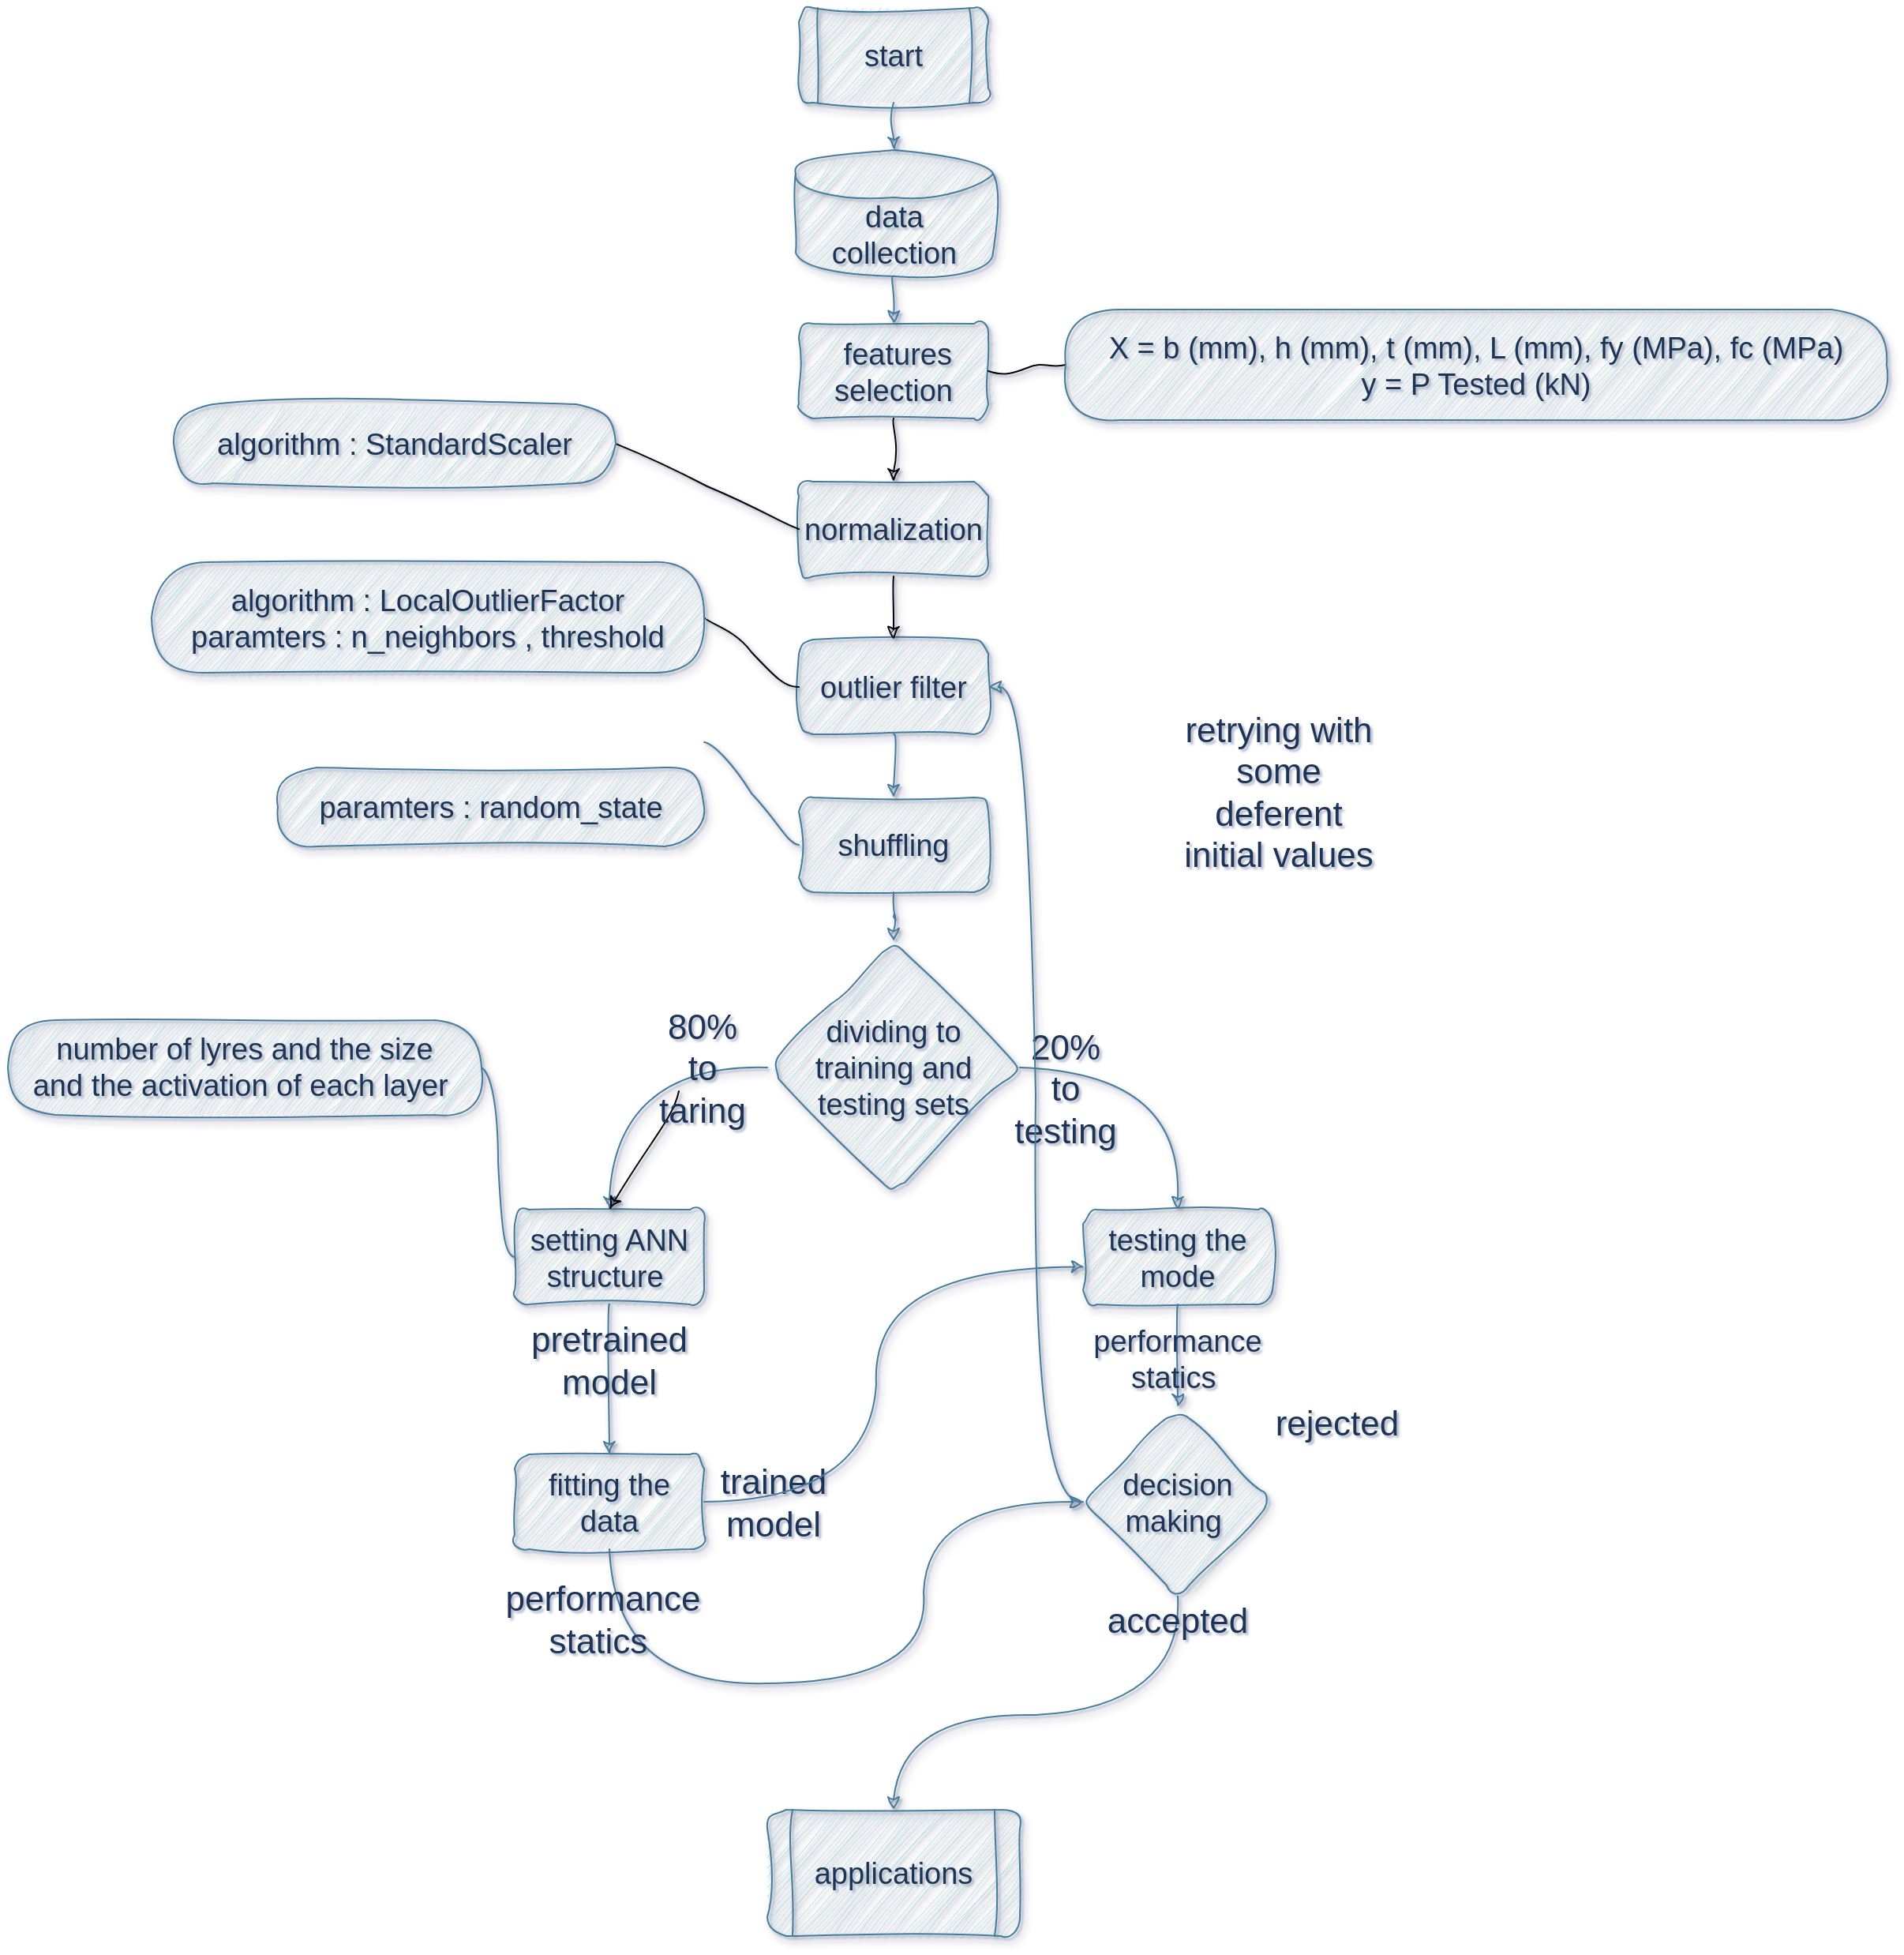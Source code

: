 <mxfile>
    <diagram id="C5RBs43oDa-KdzZeNtuy" name="Page-1">
        <mxGraphModel dx="363" dy="259" grid="1" gridSize="10" guides="1" tooltips="1" connect="1" arrows="1" fold="1" page="1" pageScale="1" pageWidth="1169" pageHeight="1654" background="#ffffff" math="0" shadow="1">
            <root>
                <mxCell id="WIyWlLk6GJQsqaUBKTNV-0"/>
                <mxCell id="WIyWlLk6GJQsqaUBKTNV-1" parent="WIyWlLk6GJQsqaUBKTNV-0"/>
                <mxCell id="g3-n2oAxiO13UJBlfTeH-4" value="outlier filter" style="rounded=1;strokeWidth=1;fontFamily=Helvetica;spacing=8;spacingTop=2;snapToPoint=1;fixDash=0;editable=1;movable=1;resizable=1;rotatable=1;deletable=1;locked=0;connectable=1;backgroundOutline=0;comic=0;shadow=1;fontSize=19;fontColor=#1D3557;labelBackgroundColor=none;labelBorderColor=none;fillColor=#A8DADC;strokeColor=#457B9D;metaEdit=0;align=center;sketch=1;curveFitting=1;jiggle=2;disableMultiStroke=1;disableMultiStrokeFill=1;whiteSpace=wrap;html=1;sketchStyle=rough;enumerate=0;" parent="WIyWlLk6GJQsqaUBKTNV-1" vertex="1">
                    <mxGeometry x="551" y="499" width="120" height="60" as="geometry"/>
                </mxCell>
                <mxCell id="g3-n2oAxiO13UJBlfTeH-14" value="" style="edgeStyle=orthogonalEdgeStyle;rounded=1;orthogonalLoop=1;jettySize=auto;strokeWidth=1;fontFamily=Helvetica;spacing=8;spacingTop=2;snapToPoint=1;fixDash=0;editable=1;movable=1;resizable=1;rotatable=1;deletable=1;locked=0;connectable=1;backgroundOutline=0;comic=0;shadow=1;fontSize=19;fontColor=#1D3557;labelBackgroundColor=none;labelBorderColor=none;strokeColor=#457B9D;curved=1;metaEdit=0;align=center;sketch=1;curveFitting=1;jiggle=2;disableMultiStroke=1;disableMultiStrokeFill=1;html=1;sketchStyle=rough;enumerate=0;" parent="WIyWlLk6GJQsqaUBKTNV-1" source="g3-n2oAxiO13UJBlfTeH-5" target="g3-n2oAxiO13UJBlfTeH-10" edge="1">
                    <mxGeometry relative="1" as="geometry"/>
                </mxCell>
                <mxCell id="g3-n2oAxiO13UJBlfTeH-5" value="shuffling" style="rounded=1;strokeWidth=1;fontFamily=Helvetica;spacing=8;spacingTop=2;snapToPoint=1;fixDash=0;editable=1;movable=1;resizable=1;rotatable=1;deletable=1;locked=0;connectable=1;backgroundOutline=0;comic=0;shadow=1;fontSize=19;fontColor=#1D3557;labelBackgroundColor=none;labelBorderColor=none;fillColor=#A8DADC;strokeColor=#457B9D;metaEdit=0;align=center;sketch=1;curveFitting=1;jiggle=2;disableMultiStroke=1;disableMultiStrokeFill=1;whiteSpace=wrap;html=1;sketchStyle=rough;enumerate=0;" parent="WIyWlLk6GJQsqaUBKTNV-1" vertex="1">
                    <mxGeometry x="551" y="599" width="120" height="60" as="geometry"/>
                </mxCell>
                <mxCell id="g3-n2oAxiO13UJBlfTeH-8" value="" style="endArrow=classic;rounded=1;entryX=0.5;entryY=0;entryDx=0;entryDy=0;exitX=0.5;exitY=1;exitDx=0;exitDy=0;strokeWidth=1;fontFamily=Helvetica;spacing=8;spacingTop=2;snapToPoint=1;fixDash=0;editable=1;movable=1;resizable=1;rotatable=1;deletable=1;locked=0;connectable=1;backgroundOutline=0;comic=0;shadow=1;fontSize=19;fontColor=#1D3557;labelBackgroundColor=none;labelBorderColor=none;strokeColor=#457B9D;curved=1;metaEdit=0;align=center;sketch=1;curveFitting=1;jiggle=2;disableMultiStroke=1;disableMultiStrokeFill=1;html=1;sketchStyle=rough;enumerate=0;" parent="WIyWlLk6GJQsqaUBKTNV-1" source="g3-n2oAxiO13UJBlfTeH-4" target="g3-n2oAxiO13UJBlfTeH-5" edge="1">
                    <mxGeometry width="50" height="50" relative="1" as="geometry">
                        <mxPoint x="620" y="531" as="sourcePoint"/>
                        <mxPoint x="620" y="571" as="targetPoint"/>
                    </mxGeometry>
                </mxCell>
                <mxCell id="g3-n2oAxiO13UJBlfTeH-21" value="" style="edgeStyle=orthogonalEdgeStyle;rounded=1;orthogonalLoop=1;jettySize=auto;entryX=0.5;entryY=0;entryDx=0;entryDy=0;strokeWidth=1;fontFamily=Helvetica;spacing=8;spacingTop=2;snapToPoint=1;fixDash=0;editable=1;movable=1;resizable=1;rotatable=1;deletable=1;locked=0;connectable=1;backgroundOutline=0;comic=0;shadow=1;fontSize=19;fontColor=#1D3557;labelBackgroundColor=none;labelBorderColor=none;strokeColor=#457B9D;curved=1;metaEdit=0;align=center;sketch=1;curveFitting=1;jiggle=2;disableMultiStroke=1;disableMultiStrokeFill=1;html=1;sketchStyle=rough;enumerate=0;" parent="WIyWlLk6GJQsqaUBKTNV-1" source="g3-n2oAxiO13UJBlfTeH-10" target="g3-n2oAxiO13UJBlfTeH-15" edge="1">
                    <mxGeometry relative="1" as="geometry"/>
                </mxCell>
                <mxCell id="g3-n2oAxiO13UJBlfTeH-30" value="" style="edgeStyle=orthogonalEdgeStyle;rounded=1;orthogonalLoop=1;jettySize=auto;entryX=0.5;entryY=0;entryDx=0;entryDy=0;strokeWidth=1;fontFamily=Helvetica;spacing=8;spacingTop=2;snapToPoint=1;fixDash=0;editable=1;movable=1;resizable=1;rotatable=1;deletable=1;locked=0;connectable=1;backgroundOutline=0;comic=0;shadow=1;fontSize=19;fontColor=#1D3557;labelBackgroundColor=none;labelBorderColor=none;strokeColor=#457B9D;curved=1;metaEdit=0;align=center;sketch=1;curveFitting=1;jiggle=2;disableMultiStroke=1;disableMultiStrokeFill=1;html=1;sketchStyle=rough;enumerate=0;" parent="WIyWlLk6GJQsqaUBKTNV-1" source="g3-n2oAxiO13UJBlfTeH-10" target="g3-n2oAxiO13UJBlfTeH-17" edge="1">
                    <mxGeometry relative="1" as="geometry"/>
                </mxCell>
                <mxCell id="g3-n2oAxiO13UJBlfTeH-10" value="dividing to &lt;br&gt;training and testing sets" style="rhombus;strokeWidth=1;fontFamily=Helvetica;spacing=8;spacingTop=2;snapToPoint=1;fixDash=0;editable=1;movable=1;resizable=1;rotatable=1;deletable=1;locked=0;connectable=1;backgroundOutline=0;comic=0;shadow=1;fontSize=19;fontColor=#1D3557;labelBackgroundColor=none;labelBorderColor=none;fillColor=#A8DADC;strokeColor=#457B9D;rounded=1;metaEdit=0;align=center;sketch=1;curveFitting=1;jiggle=2;disableMultiStroke=1;disableMultiStrokeFill=1;whiteSpace=wrap;html=1;sketchStyle=rough;enumerate=0;" parent="WIyWlLk6GJQsqaUBKTNV-1" vertex="1">
                    <mxGeometry x="531" y="690" width="160" height="160" as="geometry"/>
                </mxCell>
                <mxCell id="g3-n2oAxiO13UJBlfTeH-11" value="20% to testing" style="text;align=center;verticalAlign=middle;rounded=1;strokeWidth=1;fontFamily=Helvetica;spacing=8;spacingTop=2;snapToPoint=1;fixDash=0;editable=1;movable=1;resizable=1;rotatable=1;deletable=1;locked=0;connectable=1;backgroundOutline=0;comic=0;shadow=1;fontSize=22;fontColor=#1D3557;labelBackgroundColor=none;labelBorderColor=none;metaEdit=0;sketch=1;curveFitting=1;jiggle=2;disableMultiStroke=1;disableMultiStrokeFill=1;whiteSpace=wrap;html=1;sketchStyle=rough;enumerate=0;" parent="WIyWlLk6GJQsqaUBKTNV-1" vertex="1">
                    <mxGeometry x="690" y="768" width="60" height="30" as="geometry"/>
                </mxCell>
                <mxCell id="g3-n2oAxiO13UJBlfTeH-22" value="" style="edgeStyle=orthogonalEdgeStyle;rounded=1;orthogonalLoop=1;jettySize=auto;entryX=0.5;entryY=0;entryDx=0;entryDy=0;strokeWidth=1;fontFamily=Helvetica;spacing=8;spacingTop=2;snapToPoint=1;fixDash=0;editable=1;movable=1;resizable=1;rotatable=1;deletable=1;locked=0;connectable=1;backgroundOutline=0;comic=0;shadow=1;fontSize=19;fontColor=#1D3557;labelBackgroundColor=none;labelBorderColor=none;strokeColor=#457B9D;curved=1;metaEdit=0;align=center;sketch=1;curveFitting=1;jiggle=2;disableMultiStroke=1;disableMultiStrokeFill=1;html=1;sketchStyle=rough;enumerate=0;" parent="WIyWlLk6GJQsqaUBKTNV-1" source="g3-n2oAxiO13UJBlfTeH-15" target="g3-n2oAxiO13UJBlfTeH-16" edge="1">
                    <mxGeometry relative="1" as="geometry"/>
                </mxCell>
                <mxCell id="g3-n2oAxiO13UJBlfTeH-15" value="setting ANN structure " style="rounded=1;strokeWidth=1;fontFamily=Helvetica;spacing=8;spacingTop=2;snapToPoint=1;fixDash=0;editable=1;movable=1;resizable=1;rotatable=1;deletable=1;locked=0;connectable=1;backgroundOutline=0;comic=0;shadow=1;fontSize=19;fontColor=#1D3557;labelBackgroundColor=none;labelBorderColor=none;fillColor=#A8DADC;strokeColor=#457B9D;metaEdit=0;align=center;sketch=1;curveFitting=1;jiggle=2;disableMultiStroke=1;disableMultiStrokeFill=1;whiteSpace=wrap;html=1;sketchStyle=rough;enumerate=0;" parent="WIyWlLk6GJQsqaUBKTNV-1" vertex="1">
                    <mxGeometry x="371" y="860" width="120" height="60" as="geometry"/>
                </mxCell>
                <mxCell id="K5SKpRPEYrI_HWHOqMPw-5" value="" style="edgeStyle=orthogonalEdgeStyle;rounded=1;orthogonalLoop=1;jettySize=auto;strokeWidth=1;fontSize=19;fontColor=#1D3557;labelBackgroundColor=none;labelBorderColor=none;strokeColor=#457B9D;curved=1;snapToPoint=1;metaEdit=0;align=center;fontFamily=Helvetica;fixDash=0;sketch=1;curveFitting=1;jiggle=2;shadow=1;disableMultiStroke=1;disableMultiStrokeFill=1;html=1;sketchStyle=rough;enumerate=0;" parent="WIyWlLk6GJQsqaUBKTNV-1" source="g3-n2oAxiO13UJBlfTeH-16" target="g3-n2oAxiO13UJBlfTeH-20" edge="1">
                    <mxGeometry relative="1" as="geometry">
                        <Array as="points">
                            <mxPoint x="431" y="1160"/>
                            <mxPoint x="630" y="1160"/>
                            <mxPoint x="630" y="1045"/>
                        </Array>
                    </mxGeometry>
                </mxCell>
                <mxCell id="g3-n2oAxiO13UJBlfTeH-16" value="fitting the data" style="rounded=1;strokeWidth=1;fontFamily=Helvetica;spacing=8;spacingTop=2;snapToPoint=1;fixDash=0;editable=1;movable=1;resizable=1;rotatable=1;deletable=1;locked=0;connectable=1;backgroundOutline=0;comic=0;shadow=1;fontSize=19;fontColor=#1D3557;labelBackgroundColor=none;labelBorderColor=none;fillColor=#A8DADC;strokeColor=#457B9D;metaEdit=0;align=center;sketch=1;curveFitting=1;jiggle=2;disableMultiStroke=1;disableMultiStrokeFill=1;whiteSpace=wrap;html=1;sketchStyle=rough;enumerate=0;" parent="WIyWlLk6GJQsqaUBKTNV-1" vertex="1">
                    <mxGeometry x="371" y="1015" width="120" height="60" as="geometry"/>
                </mxCell>
                <mxCell id="g3-n2oAxiO13UJBlfTeH-31" value="" style="edgeStyle=orthogonalEdgeStyle;rounded=1;orthogonalLoop=1;jettySize=auto;strokeWidth=1;fontFamily=Helvetica;spacing=8;spacingTop=2;snapToPoint=1;fixDash=0;editable=1;movable=1;resizable=1;rotatable=1;deletable=1;locked=0;connectable=1;backgroundOutline=0;comic=0;shadow=1;fontSize=19;fontColor=#1D3557;labelBackgroundColor=none;labelBorderColor=none;strokeColor=#457B9D;curved=1;metaEdit=0;align=center;sketch=1;curveFitting=1;jiggle=2;disableMultiStroke=1;disableMultiStrokeFill=1;html=1;sketchStyle=rough;enumerate=0;" parent="WIyWlLk6GJQsqaUBKTNV-1" source="g3-n2oAxiO13UJBlfTeH-17" target="g3-n2oAxiO13UJBlfTeH-20" edge="1">
                    <mxGeometry relative="1" as="geometry"/>
                </mxCell>
                <mxCell id="g3-n2oAxiO13UJBlfTeH-17" value="testing the mode" style="rounded=1;strokeWidth=1;fontFamily=Helvetica;spacing=8;spacingTop=2;snapToPoint=1;fixDash=0;editable=1;movable=1;resizable=1;rotatable=1;deletable=1;locked=0;connectable=1;backgroundOutline=0;comic=0;shadow=1;fontSize=19;fontColor=#1D3557;labelBackgroundColor=none;labelBorderColor=none;fillColor=#A8DADC;strokeColor=#457B9D;metaEdit=0;align=center;sketch=1;curveFitting=1;jiggle=2;disableMultiStroke=1;disableMultiStrokeFill=1;whiteSpace=wrap;html=1;sketchStyle=rough;enumerate=0;" parent="WIyWlLk6GJQsqaUBKTNV-1" vertex="1">
                    <mxGeometry x="731" y="860" width="120" height="60" as="geometry"/>
                </mxCell>
                <mxCell id="K5SKpRPEYrI_HWHOqMPw-0" value="" style="edgeStyle=orthogonalEdgeStyle;rounded=1;orthogonalLoop=1;jettySize=auto;strokeWidth=1;fontSize=19;fontColor=#1D3557;labelBackgroundColor=none;labelBorderColor=none;strokeColor=#457B9D;curved=1;snapToPoint=1;metaEdit=0;align=center;fontFamily=Helvetica;fixDash=0;sketch=1;curveFitting=1;jiggle=2;shadow=1;disableMultiStroke=1;disableMultiStrokeFill=1;html=1;sketchStyle=rough;enumerate=0;" parent="WIyWlLk6GJQsqaUBKTNV-1" source="g3-n2oAxiO13UJBlfTeH-20" target="g3-n2oAxiO13UJBlfTeH-48" edge="1">
                    <mxGeometry relative="1" as="geometry">
                        <Array as="points">
                            <mxPoint x="791" y="1180"/>
                            <mxPoint x="611" y="1180"/>
                        </Array>
                    </mxGeometry>
                </mxCell>
                <mxCell id="g3-n2oAxiO13UJBlfTeH-20" value="decision making " style="rhombus;strokeWidth=1;fontFamily=Helvetica;spacing=8;spacingTop=2;snapToPoint=1;fixDash=0;editable=1;movable=1;resizable=1;rotatable=1;deletable=1;locked=0;connectable=1;backgroundOutline=0;comic=0;shadow=1;fontSize=19;fontColor=#1D3557;labelBackgroundColor=none;labelBorderColor=none;fillColor=#A8DADC;strokeColor=#457B9D;rounded=1;metaEdit=0;align=center;sketch=1;curveFitting=1;jiggle=2;disableMultiStroke=1;disableMultiStrokeFill=1;whiteSpace=wrap;html=1;sketchStyle=rough;enumerate=0;" parent="WIyWlLk6GJQsqaUBKTNV-1" vertex="1">
                    <mxGeometry x="731" y="985" width="120" height="120" as="geometry"/>
                </mxCell>
                <mxCell id="g3-n2oAxiO13UJBlfTeH-25" value="trained&lt;br&gt;model" style="text;align=center;verticalAlign=middle;rounded=1;strokeWidth=1;fontFamily=Helvetica;spacing=8;spacingTop=2;snapToPoint=1;fixDash=0;editable=1;movable=1;resizable=1;rotatable=1;deletable=1;locked=0;connectable=1;backgroundOutline=0;comic=0;shadow=1;fontSize=22;fontColor=#1D3557;labelBackgroundColor=none;labelBorderColor=none;metaEdit=0;sketch=1;curveFitting=1;jiggle=2;disableMultiStroke=1;disableMultiStrokeFill=1;whiteSpace=wrap;html=1;sketchStyle=rough;enumerate=0;" parent="WIyWlLk6GJQsqaUBKTNV-1" vertex="1">
                    <mxGeometry x="500" y="1030" width="70" height="30" as="geometry"/>
                </mxCell>
                <mxCell id="g3-n2oAxiO13UJBlfTeH-34" value="pretrained model" style="text;align=center;verticalAlign=middle;rounded=1;strokeWidth=1;fontFamily=Helvetica;spacing=8;spacingTop=2;snapToPoint=1;fixDash=0;editable=1;movable=1;resizable=1;rotatable=1;deletable=1;locked=0;connectable=1;backgroundOutline=0;comic=0;shadow=1;fontSize=22;fontColor=#1D3557;labelBackgroundColor=none;labelBorderColor=none;metaEdit=0;sketch=1;curveFitting=1;jiggle=2;disableMultiStroke=1;disableMultiStrokeFill=1;whiteSpace=wrap;html=1;sketchStyle=rough;enumerate=0;" parent="WIyWlLk6GJQsqaUBKTNV-1" vertex="1">
                    <mxGeometry x="381" y="940" width="100" height="30" as="geometry"/>
                </mxCell>
                <mxCell id="g3-n2oAxiO13UJBlfTeH-38" value="rejected" style="text;align=center;verticalAlign=middle;rounded=1;strokeWidth=1;fontFamily=Helvetica;spacing=8;spacingTop=2;snapToPoint=1;fixDash=0;editable=1;movable=1;resizable=1;rotatable=1;deletable=1;locked=0;connectable=1;backgroundOutline=0;comic=0;shadow=1;fontSize=22;fontColor=#1D3557;labelBackgroundColor=none;labelBorderColor=none;metaEdit=0;sketch=1;curveFitting=1;jiggle=2;disableMultiStroke=1;disableMultiStrokeFill=1;whiteSpace=wrap;html=1;sketchStyle=rough;enumerate=0;" parent="WIyWlLk6GJQsqaUBKTNV-1" vertex="1">
                    <mxGeometry x="862" y="980" width="60" height="30" as="geometry"/>
                </mxCell>
                <mxCell id="g3-n2oAxiO13UJBlfTeH-43" value="retrying with some deferent initial values" style="text;align=center;verticalAlign=middle;rounded=1;strokeWidth=1;fontFamily=Helvetica;spacing=8;spacingTop=2;snapToPoint=1;fixDash=0;editable=1;movable=1;resizable=1;rotatable=1;deletable=1;locked=0;connectable=1;backgroundOutline=0;comic=0;shadow=1;fontSize=22;fontColor=#1D3557;labelBackgroundColor=none;labelBorderColor=none;metaEdit=0;sketch=1;curveFitting=1;jiggle=2;disableMultiStroke=1;disableMultiStrokeFill=1;whiteSpace=wrap;html=1;sketchStyle=rough;enumerate=0;" parent="WIyWlLk6GJQsqaUBKTNV-1" vertex="1">
                    <mxGeometry x="780" y="580" width="150" height="30" as="geometry"/>
                </mxCell>
                <mxCell id="g3-n2oAxiO13UJBlfTeH-48" value="applications" style="shape=process;backgroundOutline=0;strokeWidth=1;fontFamily=Helvetica;spacing=8;spacingTop=2;snapToPoint=1;fixDash=0;editable=1;movable=1;resizable=1;rotatable=1;deletable=1;locked=0;connectable=1;comic=0;shadow=1;fontSize=19;fontColor=#1D3557;labelBackgroundColor=none;labelBorderColor=none;fillColor=#A8DADC;strokeColor=#457B9D;rounded=1;metaEdit=0;align=center;sketch=1;curveFitting=1;jiggle=2;disableMultiStroke=1;disableMultiStrokeFill=1;whiteSpace=wrap;html=1;sketchStyle=rough;enumerate=0;" parent="WIyWlLk6GJQsqaUBKTNV-1" vertex="1">
                    <mxGeometry x="531" y="1240" width="160" height="80" as="geometry"/>
                </mxCell>
                <mxCell id="g3-n2oAxiO13UJBlfTeH-50" value="accepted" style="text;align=center;verticalAlign=middle;rounded=1;strokeWidth=1;fontFamily=Helvetica;spacing=8;spacingTop=2;snapToPoint=1;fixDash=0;editable=1;movable=1;resizable=1;rotatable=1;deletable=1;locked=0;connectable=1;backgroundOutline=0;comic=0;shadow=1;fontSize=22;fontColor=#1D3557;labelBackgroundColor=none;labelBorderColor=none;metaEdit=0;sketch=1;curveFitting=1;jiggle=2;disableMultiStroke=1;disableMultiStrokeFill=1;whiteSpace=wrap;html=1;sketchStyle=rough;enumerate=0;" parent="WIyWlLk6GJQsqaUBKTNV-1" vertex="1">
                    <mxGeometry x="761" y="1105" width="60" height="30" as="geometry"/>
                </mxCell>
                <mxCell id="39" value="" style="edgeStyle=entityRelationEdgeStyle;startArrow=none;endArrow=none;segment=10;curved=1;sourcePerimeterSpacing=0;targetPerimeterSpacing=0;entryX=0;entryY=0.5;entryDx=0;entryDy=0;rounded=1;metaEdit=0;fixDash=0;snapToPoint=1;strokeWidth=1;sketch=1;curveFitting=1;jiggle=2;shadow=1;disableMultiStroke=1;disableMultiStrokeFill=1;labelBorderColor=none;html=1;sketchStyle=rough;enumerate=0;" edge="1" parent="WIyWlLk6GJQsqaUBKTNV-1" source="g3-n2oAxiO13UJBlfTeH-53" target="g3-n2oAxiO13UJBlfTeH-4">
                    <mxGeometry relative="1" as="geometry"/>
                </mxCell>
                <mxCell id="g3-n2oAxiO13UJBlfTeH-53" value="&#9;algorithm :&amp;nbsp;LocalOutlierFactor&lt;br&gt;&#9;paramters :&amp;nbsp;n_neighbors ,&amp;nbsp;threshold" style="whiteSpace=wrap;rounded=1;arcSize=50;align=center;verticalAlign=middle;strokeWidth=1;autosize=1;spacing=8;treeFolding=1;treeMoving=1;newEdgeStyle={&quot;edgeStyle&quot;:&quot;entityRelationEdgeStyle&quot;,&quot;startArrow&quot;:&quot;none&quot;,&quot;endArrow&quot;:&quot;none&quot;,&quot;segment&quot;:10,&quot;curved&quot;:1,&quot;sourcePerimeterSpacing&quot;:0,&quot;targetPerimeterSpacing&quot;:0};fontFamily=Helvetica;spacingTop=2;snapToPoint=1;fixDash=0;editable=1;movable=1;resizable=1;rotatable=1;deletable=1;locked=0;connectable=1;backgroundOutline=0;comic=0;shadow=1;fontSize=19;fontColor=#1D3557;labelBackgroundColor=none;labelBorderColor=none;fillColor=#A8DADC;strokeColor=#457B9D;metaEdit=0;sketch=1;curveFitting=1;jiggle=2;disableMultiStroke=1;disableMultiStrokeFill=1;html=1;sketchStyle=rough;enumerate=0;" parent="WIyWlLk6GJQsqaUBKTNV-1" vertex="1">
                    <mxGeometry x="141" y="450" width="350" height="70" as="geometry"/>
                </mxCell>
                <mxCell id="g3-n2oAxiO13UJBlfTeH-56" value="" style="edgeStyle=entityRelationEdgeStyle;rounded=1;orthogonalLoop=1;jettySize=auto;startArrow=none;endArrow=none;segment=10;curved=1;sourcePerimeterSpacing=0;targetPerimeterSpacing=0;entryX=0;entryY=0.5;entryDx=0;entryDy=0;strokeWidth=1;fontFamily=Helvetica;spacing=8;spacingTop=2;snapToPoint=1;fixDash=0;editable=1;movable=1;resizable=1;rotatable=1;deletable=1;locked=0;connectable=1;backgroundOutline=0;comic=0;shadow=1;fontSize=19;fontColor=#1D3557;labelBackgroundColor=none;labelBorderColor=none;strokeColor=#457B9D;metaEdit=0;align=center;sketch=1;curveFitting=1;jiggle=2;disableMultiStroke=1;disableMultiStrokeFill=1;html=1;sketchStyle=rough;enumerate=0;" parent="WIyWlLk6GJQsqaUBKTNV-1" target="g3-n2oAxiO13UJBlfTeH-5" edge="1">
                    <mxGeometry relative="1" as="geometry">
                        <mxPoint x="491" y="564" as="sourcePoint"/>
                    </mxGeometry>
                </mxCell>
                <mxCell id="g3-n2oAxiO13UJBlfTeH-55" value="paramters : random_state" style="whiteSpace=wrap;rounded=1;arcSize=50;align=center;verticalAlign=middle;strokeWidth=1;autosize=1;spacing=8;treeFolding=1;treeMoving=1;newEdgeStyle={&quot;edgeStyle&quot;:&quot;entityRelationEdgeStyle&quot;,&quot;startArrow&quot;:&quot;none&quot;,&quot;endArrow&quot;:&quot;none&quot;,&quot;segment&quot;:10,&quot;curved&quot;:1,&quot;sourcePerimeterSpacing&quot;:0,&quot;targetPerimeterSpacing&quot;:0};fontFamily=Helvetica;spacingTop=2;snapToPoint=1;fixDash=0;editable=1;movable=1;resizable=1;rotatable=1;deletable=1;locked=0;connectable=1;backgroundOutline=0;comic=0;shadow=1;fontSize=19;fontColor=#1D3557;labelBackgroundColor=none;labelBorderColor=none;fillColor=#A8DADC;strokeColor=#457B9D;metaEdit=0;sketch=1;curveFitting=1;jiggle=2;disableMultiStroke=1;disableMultiStrokeFill=1;html=1;sketchStyle=rough;enumerate=0;" parent="WIyWlLk6GJQsqaUBKTNV-1" vertex="1">
                    <mxGeometry x="221" y="580" width="270" height="50" as="geometry"/>
                </mxCell>
                <mxCell id="g3-n2oAxiO13UJBlfTeH-63" value="" style="edgeStyle=entityRelationEdgeStyle;rounded=1;orthogonalLoop=1;jettySize=auto;startArrow=none;endArrow=none;segment=10;curved=1;sourcePerimeterSpacing=0;targetPerimeterSpacing=0;entryX=0;entryY=0.5;entryDx=0;entryDy=0;strokeWidth=1;snapToPoint=1;fixDash=0;editable=1;movable=1;resizable=1;rotatable=1;deletable=1;locked=0;connectable=1;backgroundOutline=0;comic=0;shadow=1;fontSize=19;fontColor=#1D3557;labelBackgroundColor=none;labelBorderColor=none;strokeColor=#457B9D;metaEdit=0;align=center;fontFamily=Helvetica;sketch=1;curveFitting=1;jiggle=2;disableMultiStroke=1;disableMultiStrokeFill=1;html=1;sketchStyle=rough;enumerate=0;" parent="WIyWlLk6GJQsqaUBKTNV-1" source="g3-n2oAxiO13UJBlfTeH-59" target="g3-n2oAxiO13UJBlfTeH-15" edge="1">
                    <mxGeometry relative="1" as="geometry"/>
                </mxCell>
                <mxCell id="g3-n2oAxiO13UJBlfTeH-59" value="number of lyres and the size &lt;br&gt;and the activation of each layer&amp;nbsp;" style="whiteSpace=wrap;rounded=1;arcSize=50;align=center;verticalAlign=middle;strokeWidth=1;autosize=1;spacing=4;treeFolding=1;treeMoving=1;newEdgeStyle={&quot;edgeStyle&quot;:&quot;entityRelationEdgeStyle&quot;,&quot;startArrow&quot;:&quot;none&quot;,&quot;endArrow&quot;:&quot;none&quot;,&quot;segment&quot;:10,&quot;curved&quot;:1,&quot;sourcePerimeterSpacing&quot;:0,&quot;targetPerimeterSpacing&quot;:0};snapToPoint=1;fixDash=0;editable=1;movable=1;resizable=1;rotatable=1;deletable=1;locked=0;connectable=1;backgroundOutline=0;comic=0;shadow=1;fontSize=19;fontColor=#1D3557;labelBackgroundColor=none;labelBorderColor=none;fillColor=#A8DADC;strokeColor=#457B9D;metaEdit=0;fontFamily=Helvetica;sketch=1;curveFitting=1;jiggle=2;disableMultiStroke=1;disableMultiStrokeFill=1;html=1;sketchStyle=rough;enumerate=0;" parent="WIyWlLk6GJQsqaUBKTNV-1" vertex="1">
                    <mxGeometry x="50" y="740" width="300" height="60" as="geometry"/>
                </mxCell>
                <mxCell id="g3-n2oAxiO13UJBlfTeH-69" value="" style="edgeStyle=orthogonalEdgeStyle;rounded=1;orthogonalLoop=1;jettySize=auto;entryX=0.008;entryY=0.604;entryDx=0;entryDy=0;entryPerimeter=0;strokeWidth=1;fontSize=19;fontColor=#1D3557;labelBackgroundColor=none;labelBorderColor=none;strokeColor=#457B9D;curved=1;snapToPoint=1;metaEdit=0;align=center;fontFamily=Helvetica;fixDash=0;sketch=1;curveFitting=1;jiggle=2;shadow=1;disableMultiStroke=1;disableMultiStrokeFill=1;html=1;sketchStyle=rough;enumerate=0;" parent="WIyWlLk6GJQsqaUBKTNV-1" source="g3-n2oAxiO13UJBlfTeH-16" target="g3-n2oAxiO13UJBlfTeH-17" edge="1">
                    <mxGeometry relative="1" as="geometry">
                        <Array as="points">
                            <mxPoint x="600" y="1045"/>
                            <mxPoint x="600" y="896"/>
                        </Array>
                    </mxGeometry>
                </mxCell>
                <mxCell id="2" value="performance statics " style="text;strokeColor=none;fillColor=none;align=center;verticalAlign=middle;rounded=1;fontSize=19;fontColor=#1D3557;labelBackgroundColor=none;labelBorderColor=none;snapToPoint=1;metaEdit=0;fontFamily=Helvetica;fixDash=0;strokeWidth=1;sketch=1;curveFitting=1;jiggle=2;shadow=1;disableMultiStroke=1;disableMultiStrokeFill=1;whiteSpace=wrap;html=1;sketchStyle=rough;enumerate=0;" parent="WIyWlLk6GJQsqaUBKTNV-1" vertex="1">
                    <mxGeometry x="711" y="940" width="160" height="30" as="geometry"/>
                </mxCell>
                <mxCell id="3" value="performance statics " style="text;strokeColor=none;fillColor=none;align=center;verticalAlign=middle;rounded=1;fontSize=22;fontColor=#1D3557;labelBackgroundColor=none;labelBorderColor=none;snapToPoint=1;metaEdit=0;fontFamily=Helvetica;fixDash=0;strokeWidth=1;sketch=1;curveFitting=1;jiggle=2;shadow=1;disableMultiStroke=1;disableMultiStrokeFill=1;whiteSpace=wrap;html=1;sketchStyle=rough;enumerate=0;" parent="WIyWlLk6GJQsqaUBKTNV-1" vertex="1">
                    <mxGeometry x="347" y="1105" width="160" height="30" as="geometry"/>
                </mxCell>
                <mxCell id="41" value="" style="edgeStyle=none;rounded=1;metaEdit=0;fixDash=0;snapToPoint=1;strokeWidth=1;sketch=1;curveFitting=1;jiggle=2;shadow=1;disableMultiStroke=1;disableMultiStrokeFill=1;labelBorderColor=none;html=1;sketchStyle=rough;enumerate=0;" edge="1" parent="WIyWlLk6GJQsqaUBKTNV-1" source="12" target="g3-n2oAxiO13UJBlfTeH-15">
                    <mxGeometry relative="1" as="geometry"/>
                </mxCell>
                <mxCell id="12" value="80% to taring" style="text;align=center;verticalAlign=middle;rounded=1;strokeWidth=1;fontFamily=Helvetica;spacing=8;spacingTop=2;snapToPoint=1;fixDash=0;editable=1;movable=1;resizable=1;rotatable=1;deletable=1;locked=0;connectable=1;backgroundOutline=0;comic=0;shadow=1;fontSize=22;fontColor=#1D3557;labelBackgroundColor=none;labelBorderColor=none;metaEdit=0;sketch=1;curveFitting=1;jiggle=2;disableMultiStroke=1;disableMultiStrokeFill=1;whiteSpace=wrap;html=1;sketchStyle=rough;enumerate=0;" parent="WIyWlLk6GJQsqaUBKTNV-1" vertex="1">
                    <mxGeometry x="460" y="755" width="60" height="30" as="geometry"/>
                </mxCell>
                <mxCell id="40" value="" style="edgeStyle=none;rounded=1;metaEdit=0;fixDash=0;snapToPoint=1;strokeWidth=1;sketch=1;curveFitting=1;jiggle=2;shadow=1;disableMultiStroke=1;disableMultiStrokeFill=1;labelBorderColor=none;html=1;sketchStyle=rough;enumerate=0;" edge="1" parent="WIyWlLk6GJQsqaUBKTNV-1" source="26" target="33">
                    <mxGeometry relative="1" as="geometry"/>
                </mxCell>
                <mxCell id="26" value=" features selection" style="rounded=1;strokeWidth=1;fontFamily=Helvetica;spacing=8;spacingTop=2;snapToPoint=1;fixDash=0;editable=1;movable=1;resizable=1;rotatable=1;deletable=1;locked=0;connectable=1;backgroundOutline=0;comic=0;shadow=1;fontSize=19;fontColor=#1D3557;labelBackgroundColor=none;labelBorderColor=none;fillColor=#A8DADC;strokeColor=#457B9D;metaEdit=0;align=center;sketch=1;curveFitting=1;jiggle=2;disableMultiStroke=1;disableMultiStrokeFill=1;whiteSpace=wrap;html=1;sketchStyle=rough;enumerate=0;" vertex="1" parent="WIyWlLk6GJQsqaUBKTNV-1">
                    <mxGeometry x="551" y="299" width="120" height="60" as="geometry"/>
                </mxCell>
                <mxCell id="27" value="data collection" style="shape=cylinder3;boundedLbl=1;backgroundOutline=0;size=15;strokeWidth=1;fontFamily=Helvetica;spacing=8;spacingTop=2;snapToPoint=1;fixDash=0;editable=1;movable=1;resizable=1;rotatable=1;deletable=1;locked=0;connectable=1;comic=0;shadow=1;fontSize=19;fontColor=#1D3557;labelBackgroundColor=none;labelBorderColor=none;fillColor=#A8DADC;strokeColor=#457B9D;rounded=1;metaEdit=0;align=center;sketch=1;curveFitting=1;jiggle=2;disableMultiStroke=1;disableMultiStrokeFill=1;whiteSpace=wrap;html=1;sketchStyle=rough;enumerate=0;" vertex="1" parent="WIyWlLk6GJQsqaUBKTNV-1">
                    <mxGeometry x="549" y="189" width="125" height="80" as="geometry"/>
                </mxCell>
                <mxCell id="28" value="" style="endArrow=classic;rounded=1;entryX=0.5;entryY=0;entryDx=0;entryDy=0;strokeWidth=1;fontFamily=Helvetica;spacing=8;spacingTop=2;snapToPoint=1;fixDash=0;editable=1;movable=1;resizable=1;rotatable=1;deletable=1;locked=0;connectable=1;backgroundOutline=0;comic=0;shadow=1;fontSize=19;fontColor=#1D3557;labelBackgroundColor=none;labelBorderColor=none;strokeColor=#457B9D;curved=1;metaEdit=0;align=center;sketch=1;curveFitting=1;jiggle=2;disableMultiStroke=1;disableMultiStrokeFill=1;html=1;sketchStyle=rough;enumerate=0;" edge="1" source="27" target="26" parent="WIyWlLk6GJQsqaUBKTNV-1">
                    <mxGeometry width="50" height="50" relative="1" as="geometry">
                        <mxPoint x="424" y="399" as="sourcePoint"/>
                        <mxPoint x="474" y="349" as="targetPoint"/>
                    </mxGeometry>
                </mxCell>
                <mxCell id="29" value="start" style="shape=process;backgroundOutline=0;strokeWidth=1;fontFamily=Helvetica;spacing=8;spacingTop=2;snapToPoint=1;fixDash=0;editable=1;movable=1;resizable=1;rotatable=1;deletable=1;locked=0;connectable=1;comic=0;shadow=1;fontSize=19;fontColor=#1D3557;labelBackgroundColor=none;labelBorderColor=none;fillColor=#A8DADC;strokeColor=#457B9D;rounded=1;metaEdit=0;align=center;sketch=1;curveFitting=1;jiggle=2;disableMultiStroke=1;disableMultiStrokeFill=1;whiteSpace=wrap;html=1;sketchStyle=rough;enumerate=0;" vertex="1" parent="WIyWlLk6GJQsqaUBKTNV-1">
                    <mxGeometry x="551" y="99" width="120" height="60" as="geometry"/>
                </mxCell>
                <mxCell id="30" value="" style="edgeStyle=orthogonalEdgeStyle;rounded=1;orthogonalLoop=1;jettySize=auto;entryX=0.5;entryY=0;entryDx=0;entryDy=0;entryPerimeter=0;strokeWidth=1;fontFamily=Helvetica;spacing=8;spacingTop=2;snapToPoint=1;fixDash=0;editable=1;movable=1;resizable=1;rotatable=1;deletable=1;locked=0;connectable=1;backgroundOutline=0;comic=0;shadow=1;fontSize=19;fontColor=#1D3557;labelBackgroundColor=none;labelBorderColor=none;strokeColor=#457B9D;curved=1;metaEdit=0;align=center;sketch=1;curveFitting=1;jiggle=2;disableMultiStroke=1;disableMultiStrokeFill=1;html=1;sketchStyle=rough;enumerate=0;" edge="1" source="29" target="27" parent="WIyWlLk6GJQsqaUBKTNV-1">
                    <mxGeometry relative="1" as="geometry"/>
                </mxCell>
                <mxCell id="37" value="" style="edgeStyle=entityRelationEdgeStyle;startArrow=none;endArrow=none;segment=10;curved=1;sourcePerimeterSpacing=0;targetPerimeterSpacing=0;rounded=1;metaEdit=0;fixDash=0;snapToPoint=1;strokeWidth=1;sketch=1;curveFitting=1;jiggle=2;shadow=1;disableMultiStroke=1;disableMultiStrokeFill=1;labelBorderColor=none;html=1;sketchStyle=rough;enumerate=0;" edge="1" parent="WIyWlLk6GJQsqaUBKTNV-1" source="32" target="26">
                    <mxGeometry relative="1" as="geometry"/>
                </mxCell>
                <mxCell id="32" value="X = b (mm), h (mm), t (mm), L (mm), fy (MPa), fc (MPa)&lt;br&gt;y = P Tested (kN)" style="whiteSpace=wrap;rounded=1;arcSize=50;align=center;verticalAlign=middle;strokeWidth=1;autosize=1;spacing=8;treeFolding=1;treeMoving=1;newEdgeStyle={&quot;edgeStyle&quot;:&quot;entityRelationEdgeStyle&quot;,&quot;startArrow&quot;:&quot;none&quot;,&quot;endArrow&quot;:&quot;none&quot;,&quot;segment&quot;:10,&quot;curved&quot;:1,&quot;sourcePerimeterSpacing&quot;:0,&quot;targetPerimeterSpacing&quot;:0};fontFamily=Helvetica;spacingTop=2;snapToPoint=1;fixDash=0;editable=1;movable=1;resizable=1;rotatable=1;deletable=1;locked=0;connectable=1;backgroundOutline=0;comic=0;shadow=1;fontSize=19;fontColor=#1D3557;labelBackgroundColor=none;labelBorderColor=none;fillColor=#A8DADC;strokeColor=#457B9D;metaEdit=0;sketch=1;curveFitting=1;jiggle=2;disableMultiStroke=1;disableMultiStrokeFill=1;html=1;sketchStyle=rough;enumerate=0;" vertex="1" parent="WIyWlLk6GJQsqaUBKTNV-1">
                    <mxGeometry x="720" y="290" width="520" height="70" as="geometry"/>
                </mxCell>
                <mxCell id="36" value="" style="edgeStyle=none;entryX=0.5;entryY=0;entryDx=0;entryDy=0;rounded=1;metaEdit=0;fixDash=0;snapToPoint=1;strokeWidth=1;sketch=1;curveFitting=1;jiggle=2;shadow=1;disableMultiStroke=1;disableMultiStrokeFill=1;labelBorderColor=none;html=1;sketchStyle=rough;enumerate=0;" edge="1" parent="WIyWlLk6GJQsqaUBKTNV-1" source="33" target="g3-n2oAxiO13UJBlfTeH-4">
                    <mxGeometry relative="1" as="geometry"/>
                </mxCell>
                <mxCell id="33" value="normalization" style="rounded=1;strokeWidth=1;fontFamily=Helvetica;spacing=8;spacingTop=2;snapToPoint=1;fixDash=0;editable=1;movable=1;resizable=1;rotatable=1;deletable=1;locked=0;connectable=1;backgroundOutline=0;comic=0;shadow=1;fontSize=19;fontColor=#1D3557;labelBackgroundColor=none;labelBorderColor=none;fillColor=#A8DADC;strokeColor=#457B9D;metaEdit=0;align=center;sketch=1;curveFitting=1;jiggle=2;disableMultiStroke=1;disableMultiStrokeFill=1;whiteSpace=wrap;html=1;sketchStyle=rough;enumerate=0;" vertex="1" parent="WIyWlLk6GJQsqaUBKTNV-1">
                    <mxGeometry x="551" y="399" width="120" height="60" as="geometry"/>
                </mxCell>
                <mxCell id="35" value="" style="edgeStyle=entityRelationEdgeStyle;startArrow=none;endArrow=none;segment=10;curved=1;sourcePerimeterSpacing=0;targetPerimeterSpacing=0;rounded=1;metaEdit=0;fixDash=0;snapToPoint=1;strokeWidth=1;sketch=1;curveFitting=1;jiggle=2;shadow=1;disableMultiStroke=1;disableMultiStrokeFill=1;labelBorderColor=none;html=1;sketchStyle=rough;enumerate=0;" edge="1" parent="WIyWlLk6GJQsqaUBKTNV-1" source="34" target="33">
                    <mxGeometry relative="1" as="geometry"/>
                </mxCell>
                <mxCell id="34" value="&#9;algorithm : StandardScaler" style="whiteSpace=wrap;rounded=1;arcSize=50;align=center;verticalAlign=middle;strokeWidth=1;autosize=1;spacing=8;treeFolding=1;treeMoving=1;newEdgeStyle={&quot;edgeStyle&quot;:&quot;entityRelationEdgeStyle&quot;,&quot;startArrow&quot;:&quot;none&quot;,&quot;endArrow&quot;:&quot;none&quot;,&quot;segment&quot;:10,&quot;curved&quot;:1,&quot;sourcePerimeterSpacing&quot;:0,&quot;targetPerimeterSpacing&quot;:0};fontFamily=Helvetica;spacingTop=2;snapToPoint=1;fixDash=0;editable=1;movable=1;resizable=1;rotatable=1;deletable=1;locked=0;connectable=1;backgroundOutline=0;comic=0;shadow=1;fontSize=19;fontColor=#1D3557;labelBackgroundColor=none;labelBorderColor=none;fillColor=#A8DADC;strokeColor=#457B9D;metaEdit=0;sketch=1;curveFitting=1;jiggle=2;disableMultiStroke=1;disableMultiStrokeFill=1;html=1;sketchStyle=rough;enumerate=0;" vertex="1" parent="WIyWlLk6GJQsqaUBKTNV-1">
                    <mxGeometry x="155" y="350" width="280" height="50" as="geometry"/>
                </mxCell>
                <mxCell id="38" value="" style="edgeStyle=orthogonalEdgeStyle;rounded=1;orthogonalLoop=1;jettySize=auto;strokeWidth=1;fontFamily=Helvetica;spacing=8;spacingTop=2;snapToPoint=1;fixDash=0;editable=1;movable=1;resizable=1;rotatable=1;deletable=1;locked=0;connectable=1;backgroundOutline=0;comic=0;shadow=1;fontSize=19;fontColor=#1D3557;labelBackgroundColor=none;labelBorderColor=none;strokeColor=#457B9D;curved=1;metaEdit=0;align=center;sketch=1;curveFitting=1;jiggle=2;disableMultiStroke=1;disableMultiStrokeFill=1;html=1;sketchStyle=rough;enumerate=0;entryX=1;entryY=0.5;entryDx=0;entryDy=0;" edge="1" parent="WIyWlLk6GJQsqaUBKTNV-1" source="g3-n2oAxiO13UJBlfTeH-20" target="g3-n2oAxiO13UJBlfTeH-4">
                    <mxGeometry relative="1" as="geometry">
                        <mxPoint x="650" y="490" as="targetPoint"/>
                    </mxGeometry>
                </mxCell>
                <mxCell id="17" value="Untitled Layer" parent="WIyWlLk6GJQsqaUBKTNV-0" visible="0"/>
                <mxCell id="18" value="" style="rounded=1;labelBackgroundColor=none;labelBorderColor=none;fontFamily=Helvetica;fontSize=22;fontColor=#1D3557;noLabel=1;fillColor=none;strokeWidth=3;strokeColor=none;" parent="17" vertex="1">
                    <mxGeometry x="30" y="150" width="1250" height="1230" as="geometry"/>
                </mxCell>
            </root>
        </mxGraphModel>
    </diagram>
</mxfile>